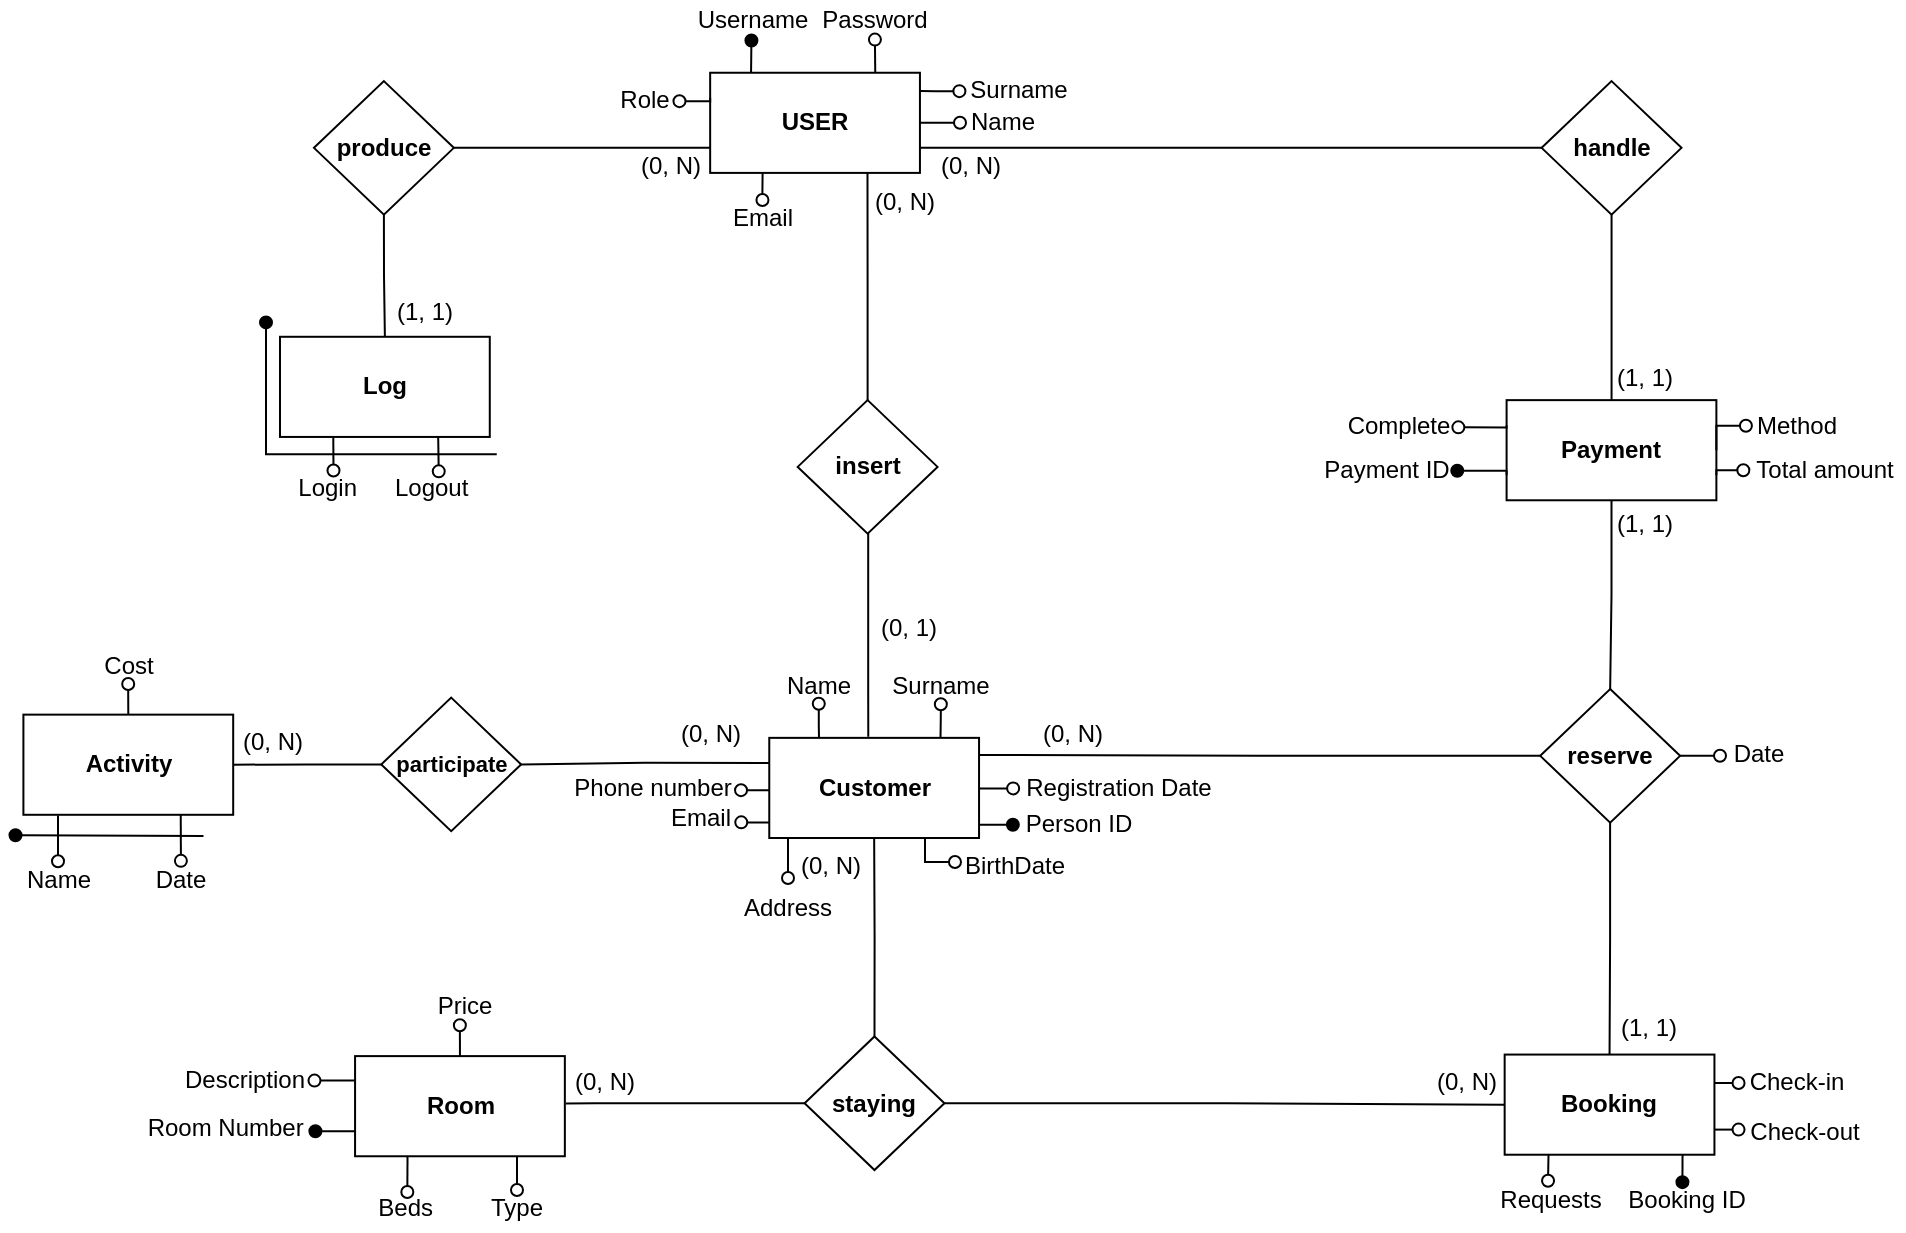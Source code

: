 <mxfile version="17.2.6" type="device"><diagram id="AOQqoO3Pw8Auqd3hyB-Z" name="Page-1"><mxGraphModel dx="782" dy="475" grid="0" gridSize="10" guides="1" tooltips="1" connect="1" arrows="1" fold="1" page="1" pageScale="1" pageWidth="1169" pageHeight="827" background="#ffffff" math="0" shadow="0"><root><mxCell id="0"/><mxCell id="1" parent="0"/><mxCell id="2S_YlYvRhN0u1UWMDVqZ-1" value="&lt;b&gt;USER&lt;/b&gt;" style="rounded=0;whiteSpace=wrap;html=1;" parent="1" vertex="1"><mxGeometry x="521.078" y="54.376" width="104.888" height="50.075" as="geometry"/></mxCell><mxCell id="2S_YlYvRhN0u1UWMDVqZ-11" value="" style="edgeStyle=orthogonalEdgeStyle;rounded=0;orthogonalLoop=1;jettySize=auto;html=1;endArrow=none;endFill=0;exitX=0;exitY=0.5;exitDx=0;exitDy=0;entryX=1.005;entryY=0.474;entryDx=0;entryDy=0;entryPerimeter=0;" parent="1" source="2S_YlYvRhN0u1UWMDVqZ-13" target="2S_YlYvRhN0u1UWMDVqZ-3" edge="1"><mxGeometry x="-169.85" y="21.992" as="geometry"><mxPoint x="240.961" y="516.902" as="targetPoint"/><Array as="points"><mxPoint x="463.66" y="570"/></Array><mxPoint x="104.17" y="461.82" as="sourcePoint"/></mxGeometry></mxCell><mxCell id="2S_YlYvRhN0u1UWMDVqZ-13" value="&lt;b&gt;staying&lt;/b&gt;" style="rhombus;whiteSpace=wrap;html=1;" parent="1" vertex="1"><mxGeometry x="568.288" y="536.25" width="69.925" height="66.767" as="geometry"/></mxCell><mxCell id="2S_YlYvRhN0u1UWMDVqZ-15" value="&lt;font size=&quot;1&quot;&gt;&lt;b style=&quot;font-size: 11px&quot;&gt;participate&lt;/b&gt;&lt;/font&gt;" style="rhombus;whiteSpace=wrap;html=1;" parent="1" vertex="1"><mxGeometry x="356.636" y="366.825" width="69.925" height="66.767" as="geometry"/></mxCell><mxCell id="2S_YlYvRhN0u1UWMDVqZ-16" value="" style="edgeStyle=orthogonalEdgeStyle;rounded=0;orthogonalLoop=1;jettySize=auto;html=1;endArrow=none;endFill=0;exitX=0;exitY=0.25;exitDx=0;exitDy=0;entryX=1;entryY=0.5;entryDx=0;entryDy=0;" parent="1" source="2S_YlYvRhN0u1UWMDVqZ-169" target="2S_YlYvRhN0u1UWMDVqZ-15" edge="1"><mxGeometry x="-152.505" y="-18.008" as="geometry"/></mxCell><mxCell id="2S_YlYvRhN0u1UWMDVqZ-26" value="" style="group" parent="1" vertex="1" connectable="0"><mxGeometry x="524.57" y="26" width="29.43" height="28.38" as="geometry"/></mxCell><mxCell id="2S_YlYvRhN0u1UWMDVqZ-14" value="" style="edgeStyle=orthogonalEdgeStyle;rounded=0;orthogonalLoop=1;jettySize=auto;html=1;endArrow=none;endFill=0;entryX=1;entryY=0.5;entryDx=0;entryDy=0;exitX=0;exitY=0.5;exitDx=0;exitDy=0;" parent="1" source="2S_YlYvRhN0u1UWMDVqZ-15" target="2S_YlYvRhN0u1UWMDVqZ-47" edge="1"><mxGeometry x="34.443" y="-11.668" as="geometry"><mxPoint x="696.112" y="181.122" as="targetPoint"/><mxPoint x="314.65" y="383" as="sourcePoint"/></mxGeometry></mxCell><mxCell id="2S_YlYvRhN0u1UWMDVqZ-56" value="" style="group" parent="1" vertex="1" connectable="0"><mxGeometry x="296.663" y="523.008" width="203.658" height="110.318" as="geometry"/></mxCell><mxCell id="2S_YlYvRhN0u1UWMDVqZ-3" value="&lt;b&gt;Room&lt;/b&gt;" style="rounded=0;whiteSpace=wrap;html=1;" parent="2S_YlYvRhN0u1UWMDVqZ-56" vertex="1"><mxGeometry x="46.874" y="23.048" width="104.888" height="50.075" as="geometry"/></mxCell><mxCell id="2S_YlYvRhN0u1UWMDVqZ-22" value="(0, N)" style="text;html=1;align=center;verticalAlign=middle;resizable=0;points=[];autosize=1;strokeColor=none;fillColor=none;" parent="2S_YlYvRhN0u1UWMDVqZ-56" vertex="1"><mxGeometry x="151.763" y="26.99" width="40" height="18" as="geometry"/></mxCell><mxCell id="2S_YlYvRhN0u1UWMDVqZ-33" value="Beds&amp;nbsp;" style="text;html=1;align=center;verticalAlign=middle;resizable=0;points=[];autosize=1;strokeColor=none;fillColor=none;" parent="2S_YlYvRhN0u1UWMDVqZ-56" vertex="1"><mxGeometry x="53.001" y="89.988" width="41" height="18" as="geometry"/></mxCell><mxCell id="2S_YlYvRhN0u1UWMDVqZ-34" value="" style="edgeStyle=orthogonalEdgeStyle;rounded=0;orthogonalLoop=1;jettySize=auto;html=1;startArrow=oval;startFill=0;endArrow=none;endFill=0;entryX=0.25;entryY=1;entryDx=0;entryDy=0;" parent="2S_YlYvRhN0u1UWMDVqZ-56" target="2S_YlYvRhN0u1UWMDVqZ-3" edge="1"><mxGeometry x="-195.124" y="-400.088" as="geometry"><mxPoint x="67.096" y="73.123" as="targetPoint"/><mxPoint x="72.997" y="90.992" as="sourcePoint"/><Array as="points"/></mxGeometry></mxCell><mxCell id="2S_YlYvRhN0u1UWMDVqZ-45" value="" style="edgeStyle=orthogonalEdgeStyle;rounded=0;orthogonalLoop=1;jettySize=auto;html=1;startArrow=none;startFill=0;endArrow=oval;endFill=1;exitX=0;exitY=0.75;exitDx=0;exitDy=0;" parent="2S_YlYvRhN0u1UWMDVqZ-56" source="2S_YlYvRhN0u1UWMDVqZ-3" edge="1"><mxGeometry x="-189.124" y="-400.088" as="geometry"><mxPoint x="26.997" y="60.992" as="targetPoint"/><mxPoint x="125.997" y="72.992" as="sourcePoint"/></mxGeometry></mxCell><mxCell id="Y0YFaXq4pyqnS4QX3s7m-6" value="Type" style="text;html=1;align=center;verticalAlign=middle;resizable=0;points=[];autosize=1;strokeColor=none;fillColor=none;" parent="2S_YlYvRhN0u1UWMDVqZ-56" vertex="1"><mxGeometry x="109.811" y="89.988" width="36" height="18" as="geometry"/></mxCell><mxCell id="Y0YFaXq4pyqnS4QX3s7m-5" value="" style="edgeStyle=orthogonalEdgeStyle;rounded=0;orthogonalLoop=1;jettySize=auto;html=1;startArrow=oval;startFill=0;endArrow=none;endFill=0;entryX=0.772;entryY=1.003;entryDx=0;entryDy=0;entryPerimeter=0;" parent="2S_YlYvRhN0u1UWMDVqZ-56" source="Y0YFaXq4pyqnS4QX3s7m-6" target="2S_YlYvRhN0u1UWMDVqZ-3" edge="1"><mxGeometry x="-552.127" y="-912.095" as="geometry"><mxPoint x="77.096" y="83.123" as="targetPoint"/><mxPoint x="126.997" y="87.992" as="sourcePoint"/><Array as="points"><mxPoint x="128" y="73"/></Array></mxGeometry></mxCell><mxCell id="2S_YlYvRhN0u1UWMDVqZ-64" value="" style="edgeStyle=orthogonalEdgeStyle;rounded=0;orthogonalLoop=1;jettySize=auto;html=1;endArrow=none;endFill=0;entryX=0.25;entryY=1;entryDx=0;entryDy=0;startArrow=oval;startFill=0;exitX=0.518;exitY=-0.001;exitDx=0;exitDy=0;exitPerimeter=0;" parent="1" source="2S_YlYvRhN0u1UWMDVqZ-65" target="2S_YlYvRhN0u1UWMDVqZ-1" edge="1"><mxGeometry x="8" y="26" as="geometry"><mxPoint x="500.974" y="91.932" as="sourcePoint"/><Array as="points"><mxPoint x="547" y="114"/></Array></mxGeometry></mxCell><mxCell id="2S_YlYvRhN0u1UWMDVqZ-65" value="Email" style="text;html=1;align=center;verticalAlign=middle;resizable=0;points=[];autosize=1;strokeColor=none;fillColor=none;" parent="1" vertex="1"><mxGeometry x="526.503" y="118.001" width="40" height="18" as="geometry"/></mxCell><mxCell id="2S_YlYvRhN0u1UWMDVqZ-68" value="" style="edgeStyle=orthogonalEdgeStyle;rounded=0;orthogonalLoop=1;jettySize=auto;html=1;startArrow=oval;startFill=0;endArrow=none;endFill=0;entryX=0.999;entryY=0.183;entryDx=0;entryDy=0;exitX=-0.005;exitY=0.511;exitDx=0;exitDy=0;exitPerimeter=0;entryPerimeter=0;" parent="1" source="2S_YlYvRhN0u1UWMDVqZ-69" target="2S_YlYvRhN0u1UWMDVqZ-1" edge="1"><mxGeometry x="8" y="26" as="geometry"><Array as="points"><mxPoint x="634" y="64"/></Array></mxGeometry></mxCell><mxCell id="2S_YlYvRhN0u1UWMDVqZ-69" value="Surname" style="text;html=1;align=center;verticalAlign=middle;resizable=0;points=[];autosize=1;strokeColor=none;fillColor=none;" parent="1" vertex="1"><mxGeometry x="645.997" y="54.378" width="59" height="18" as="geometry"/></mxCell><mxCell id="2S_YlYvRhN0u1UWMDVqZ-74" value="" style="edgeStyle=orthogonalEdgeStyle;rounded=0;orthogonalLoop=1;jettySize=auto;html=1;startArrow=oval;startFill=0;endArrow=none;endFill=0;" parent="1" source="2S_YlYvRhN0u1UWMDVqZ-75" target="2S_YlYvRhN0u1UWMDVqZ-1" edge="1"><mxGeometry x="8" y="26" as="geometry"><mxPoint x="643.447" y="59.383" as="sourcePoint"/><mxPoint x="625.966" y="59.383" as="targetPoint"/></mxGeometry></mxCell><mxCell id="2S_YlYvRhN0u1UWMDVqZ-75" value="Name" style="text;html=1;align=center;verticalAlign=middle;resizable=0;points=[];autosize=1;strokeColor=none;fillColor=none;" parent="1" vertex="1"><mxGeometry x="645.997" y="70.417" width="42" height="18" as="geometry"/></mxCell><mxCell id="2S_YlYvRhN0u1UWMDVqZ-76" value="Method" style="text;html=1;align=center;verticalAlign=middle;resizable=0;points=[];autosize=1;strokeColor=none;fillColor=none;" parent="1" vertex="1"><mxGeometry x="1038.61" y="222.218" width="50" height="18" as="geometry"/></mxCell><mxCell id="2S_YlYvRhN0u1UWMDVqZ-78" value="Payment ID" style="text;html=1;align=center;verticalAlign=middle;resizable=0;points=[];autosize=1;strokeColor=none;fillColor=none;" parent="1" vertex="1"><mxGeometry x="822.001" y="244.095" width="73" height="18" as="geometry"/></mxCell><mxCell id="2S_YlYvRhN0u1UWMDVqZ-81" value="(0, N)" style="text;html=1;align=center;verticalAlign=middle;resizable=0;points=[];autosize=1;strokeColor=none;fillColor=none;" parent="1" vertex="1"><mxGeometry x="631.003" y="92.003" width="40" height="18" as="geometry"/></mxCell><mxCell id="2S_YlYvRhN0u1UWMDVqZ-96" value="" style="edgeStyle=orthogonalEdgeStyle;rounded=0;orthogonalLoop=1;jettySize=auto;html=1;startArrow=none;startFill=0;endArrow=none;endFill=0;entryX=0;entryY=0.75;entryDx=0;entryDy=0;exitX=1;exitY=0.5;exitDx=0;exitDy=0;" parent="1" source="2S_YlYvRhN0u1UWMDVqZ-97" target="2S_YlYvRhN0u1UWMDVqZ-1" edge="1"><mxGeometry x="8" y="26" as="geometry"><mxPoint x="683.654" y="176.226" as="sourcePoint"/><mxPoint x="610.233" y="104.451" as="targetPoint"/><Array as="points"><mxPoint x="514" y="92"/><mxPoint x="514" y="92"/></Array></mxGeometry></mxCell><mxCell id="2S_YlYvRhN0u1UWMDVqZ-97" value="&lt;b&gt;produce&lt;/b&gt;" style="rhombus;whiteSpace=wrap;html=1;" parent="1" vertex="1"><mxGeometry x="322.988" y="58.548" width="69.925" height="66.767" as="geometry"/></mxCell><mxCell id="2S_YlYvRhN0u1UWMDVqZ-98" value="(1, 1)" style="text;html=1;align=center;verticalAlign=middle;resizable=0;points=[];autosize=1;strokeColor=none;fillColor=none;" parent="1" vertex="1"><mxGeometry x="359.42" y="165.0" width="38" height="18" as="geometry"/></mxCell><mxCell id="2S_YlYvRhN0u1UWMDVqZ-101" value="&lt;b&gt;Log&lt;/b&gt;" style="whiteSpace=wrap;html=1;rounded=0;" parent="1" vertex="1"><mxGeometry x="306.002" y="186.394" width="104.888" height="50.075" as="geometry"/></mxCell><mxCell id="2S_YlYvRhN0u1UWMDVqZ-102" value="" style="edgeStyle=none;rounded=0;orthogonalLoop=1;jettySize=auto;html=1;fontFamily=Helvetica;fontColor=#000000;startArrow=none;startFill=0;endArrow=oval;endFill=1;" parent="1" edge="1"><mxGeometry x="-584.68" y="53.18" as="geometry"><mxPoint x="414.379" y="245.135" as="sourcePoint"/><mxPoint x="299.002" y="179.203" as="targetPoint"/><Array as="points"><mxPoint x="299.002" y="245.135"/></Array></mxGeometry></mxCell><mxCell id="2S_YlYvRhN0u1UWMDVqZ-103" value="" style="edgeStyle=orthogonalEdgeStyle;rounded=0;orthogonalLoop=1;jettySize=auto;html=1;startArrow=oval;startFill=0;endArrow=none;endFill=0;entryX=0.254;entryY=1.001;entryDx=0;entryDy=0;exitX=0.541;exitY=-0.011;exitDx=0;exitDy=0;exitPerimeter=0;entryPerimeter=0;" parent="1" source="2S_YlYvRhN0u1UWMDVqZ-104" target="2S_YlYvRhN0u1UWMDVqZ-101" edge="1"><mxGeometry x="-584.68" y="53.18" as="geometry"><mxPoint x="332.41" y="253.15" as="sourcePoint"/><Array as="points"><mxPoint x="332.64" y="253.2"/></Array></mxGeometry></mxCell><mxCell id="2S_YlYvRhN0u1UWMDVqZ-104" value="Login&amp;nbsp;" style="text;html=1;align=center;verticalAlign=middle;resizable=0;points=[];autosize=1;strokeColor=none;fillColor=none;" parent="1" vertex="1"><mxGeometry x="309.488" y="253.476" width="43" height="18" as="geometry"/></mxCell><mxCell id="2S_YlYvRhN0u1UWMDVqZ-105" value="" style="edgeStyle=orthogonalEdgeStyle;rounded=0;orthogonalLoop=1;jettySize=auto;html=1;startArrow=oval;startFill=0;endArrow=none;endFill=0;entryX=0.754;entryY=0.998;entryDx=0;entryDy=0;exitX=0.539;exitY=0.011;exitDx=0;exitDy=0;exitPerimeter=0;entryPerimeter=0;" parent="1" source="2S_YlYvRhN0u1UWMDVqZ-106" target="2S_YlYvRhN0u1UWMDVqZ-101" edge="1"><mxGeometry x="-584.68" y="53.18" as="geometry"><mxPoint x="390.487" y="253.481" as="sourcePoint"/></mxGeometry></mxCell><mxCell id="2S_YlYvRhN0u1UWMDVqZ-106" value="Logout&amp;nbsp;" style="text;html=1;align=center;verticalAlign=middle;resizable=0;points=[];autosize=1;strokeColor=none;fillColor=none;" parent="1" vertex="1"><mxGeometry x="358.421" y="253.481" width="50" height="18" as="geometry"/></mxCell><mxCell id="2S_YlYvRhN0u1UWMDVqZ-109" value="&lt;b&gt;Payment&lt;/b&gt;" style="rounded=0;whiteSpace=wrap;html=1;" parent="1" vertex="1"><mxGeometry x="919.299" y="218.065" width="104.888" height="50.075" as="geometry"/></mxCell><mxCell id="2S_YlYvRhN0u1UWMDVqZ-112" value="Total amount" style="text;html=1;align=center;verticalAlign=middle;resizable=0;points=[];autosize=1;strokeColor=none;fillColor=none;" parent="1" vertex="1"><mxGeometry x="1038.614" y="244.096" width="79" height="18" as="geometry"/></mxCell><mxCell id="2S_YlYvRhN0u1UWMDVqZ-113" value="" style="edgeStyle=orthogonalEdgeStyle;rounded=0;orthogonalLoop=1;jettySize=auto;html=1;startArrow=oval;startFill=0;endArrow=none;endFill=0;entryX=1;entryY=0.5;entryDx=0;entryDy=0;exitX=0.007;exitY=0.481;exitDx=0;exitDy=0;exitPerimeter=0;" parent="1" source="2S_YlYvRhN0u1UWMDVqZ-76" target="2S_YlYvRhN0u1UWMDVqZ-109" edge="1"><mxGeometry x="-286.914" y="-288.529" as="geometry"><mxPoint x="1047.787" y="244.772" as="sourcePoint"/></mxGeometry></mxCell><mxCell id="2S_YlYvRhN0u1UWMDVqZ-114" value="(1, 1)" style="text;html=1;align=center;verticalAlign=middle;resizable=0;points=[];autosize=1;strokeColor=none;fillColor=none;" parent="1" vertex="1"><mxGeometry x="968.748" y="271.478" width="38" height="18" as="geometry"/></mxCell><mxCell id="2S_YlYvRhN0u1UWMDVqZ-77" value="" style="edgeStyle=orthogonalEdgeStyle;rounded=0;orthogonalLoop=1;jettySize=auto;html=1;startArrow=oval;startFill=1;endArrow=none;endFill=0;entryX=0;entryY=0.75;entryDx=0;entryDy=0;exitX=0.995;exitY=0.516;exitDx=0;exitDy=0;exitPerimeter=0;" parent="1" source="2S_YlYvRhN0u1UWMDVqZ-78" target="2S_YlYvRhN0u1UWMDVqZ-109" edge="1"><mxGeometry x="98.55" y="-44.83" as="geometry"/></mxCell><mxCell id="2S_YlYvRhN0u1UWMDVqZ-133" value="&lt;b&gt;reserve&lt;/b&gt;" style="rhombus;whiteSpace=wrap;html=1;" parent="1" vertex="1"><mxGeometry x="936.121" y="362.545" width="69.925" height="66.767" as="geometry"/></mxCell><mxCell id="2S_YlYvRhN0u1UWMDVqZ-108" value="" style="edgeStyle=orthogonalEdgeStyle;rounded=0;orthogonalLoop=1;jettySize=auto;html=1;entryX=0.5;entryY=0;entryDx=0;entryDy=0;endArrow=none;endFill=0;" parent="1" source="2S_YlYvRhN0u1UWMDVqZ-109" target="2S_YlYvRhN0u1UWMDVqZ-133" edge="1"><mxGeometry x="98.32" y="40.72" as="geometry"><mxPoint x="972.824" y="381.825" as="targetPoint"/></mxGeometry></mxCell><mxCell id="2S_YlYvRhN0u1UWMDVqZ-134" value="" style="group" parent="1" vertex="1" connectable="0"><mxGeometry x="1026.682" y="386.383" width="31.466" height="19.095" as="geometry"/></mxCell><mxCell id="2S_YlYvRhN0u1UWMDVqZ-136" value="Date" style="text;html=1;align=center;verticalAlign=middle;resizable=0;points=[];autosize=1;strokeColor=none;fillColor=none;" parent="2S_YlYvRhN0u1UWMDVqZ-134" vertex="1"><mxGeometry width="36" height="18" as="geometry"/></mxCell><mxCell id="2S_YlYvRhN0u1UWMDVqZ-137" style="edgeStyle=orthogonalEdgeStyle;rounded=0;orthogonalLoop=1;jettySize=auto;html=1;endArrow=none;endFill=0;exitX=1;exitY=0.5;exitDx=0;exitDy=0;entryX=0;entryY=0.5;entryDx=0;entryDy=0;" parent="1" source="2S_YlYvRhN0u1UWMDVqZ-13" target="2S_YlYvRhN0u1UWMDVqZ-138" edge="1"><mxGeometry x="-28.7" y="83.07" as="geometry"><mxPoint x="596.258" y="569.634" as="targetPoint"/></mxGeometry></mxCell><mxCell id="2S_YlYvRhN0u1UWMDVqZ-138" value="&lt;b&gt;Booking&lt;/b&gt;" style="rounded=0;whiteSpace=wrap;html=1;" parent="1" vertex="1"><mxGeometry x="918.329" y="545.286" width="104.888" height="50.075" as="geometry"/></mxCell><mxCell id="2S_YlYvRhN0u1UWMDVqZ-139" value="(0, N)" style="text;html=1;align=center;verticalAlign=middle;resizable=0;points=[];autosize=1;strokeColor=none;fillColor=none;" parent="1" vertex="1"><mxGeometry x="878.996" y="550.294" width="40" height="18" as="geometry"/></mxCell><mxCell id="2S_YlYvRhN0u1UWMDVqZ-140" value="Booking ID" style="text;html=1;align=center;verticalAlign=middle;resizable=0;points=[];autosize=1;strokeColor=none;fillColor=none;" parent="1" vertex="1"><mxGeometry x="974.37" y="608.744" width="69" height="18" as="geometry"/></mxCell><mxCell id="2S_YlYvRhN0u1UWMDVqZ-141" value="" style="edgeStyle=orthogonalEdgeStyle;rounded=0;orthogonalLoop=1;jettySize=auto;html=1;endArrow=oval;endFill=1;entryX=0.476;entryY=0.019;entryDx=0;entryDy=0;entryPerimeter=0;exitX=0.848;exitY=1;exitDx=0;exitDy=0;exitPerimeter=0;" parent="1" source="2S_YlYvRhN0u1UWMDVqZ-138" target="2S_YlYvRhN0u1UWMDVqZ-140" edge="1"><mxGeometry x="5.803" y="37.023" as="geometry"><mxPoint x="1009.598" y="611.266" as="targetPoint"/></mxGeometry></mxCell><mxCell id="2S_YlYvRhN0u1UWMDVqZ-142" value="Check-in" style="text;html=1;align=center;verticalAlign=middle;resizable=0;points=[];autosize=1;strokeColor=none;fillColor=none;" parent="1" vertex="1"><mxGeometry x="1035.273" y="550.293" width="57" height="18" as="geometry"/></mxCell><mxCell id="2S_YlYvRhN0u1UWMDVqZ-143" value="" style="edgeStyle=orthogonalEdgeStyle;rounded=0;orthogonalLoop=1;jettySize=auto;html=1;strokeColor=default;endArrow=none;endFill=0;startArrow=oval;startFill=0;" parent="1" source="2S_YlYvRhN0u1UWMDVqZ-142" edge="1"><mxGeometry x="5.803" y="37.023" as="geometry"><mxPoint x="1031.084" y="559.474" as="sourcePoint"/><mxPoint x="1023.218" y="559.474" as="targetPoint"/><Array as="points"><mxPoint x="1023.03" y="559.69"/></Array></mxGeometry></mxCell><mxCell id="2S_YlYvRhN0u1UWMDVqZ-146" value="Requests" style="text;html=1;align=center;verticalAlign=middle;resizable=0;points=[];autosize=1;strokeColor=none;fillColor=none;" parent="1" vertex="1"><mxGeometry x="910.437" y="608.741" width="61" height="18" as="geometry"/></mxCell><mxCell id="2S_YlYvRhN0u1UWMDVqZ-147" value="" style="edgeStyle=orthogonalEdgeStyle;rounded=0;orthogonalLoop=1;jettySize=auto;html=1;startArrow=oval;startFill=0;endArrow=none;endFill=0;entryX=0.209;entryY=1.001;entryDx=0;entryDy=0;exitX=0.485;exitY=-0.021;exitDx=0;exitDy=0;exitPerimeter=0;entryPerimeter=0;" parent="1" source="2S_YlYvRhN0u1UWMDVqZ-146" target="2S_YlYvRhN0u1UWMDVqZ-138" edge="1"><mxGeometry x="5.803" y="37.023" as="geometry"><mxPoint x="896.478" y="586.181" as="sourcePoint"/><mxPoint x="918.329" y="586.181" as="targetPoint"/></mxGeometry></mxCell><mxCell id="2S_YlYvRhN0u1UWMDVqZ-148" value="(1, 1)" style="text;html=1;align=center;verticalAlign=middle;resizable=0;points=[];autosize=1;strokeColor=none;fillColor=none;" parent="1" vertex="1"><mxGeometry x="971.436" y="523.012" width="38" height="18" as="geometry"/></mxCell><mxCell id="2S_YlYvRhN0u1UWMDVqZ-149" value="Check-out" style="text;html=1;align=center;verticalAlign=middle;resizable=0;points=[];autosize=1;strokeColor=none;fillColor=none;" parent="1" vertex="1"><mxGeometry x="1035.267" y="574.693" width="65" height="18" as="geometry"/></mxCell><mxCell id="2S_YlYvRhN0u1UWMDVqZ-150" value="" style="edgeStyle=orthogonalEdgeStyle;rounded=0;orthogonalLoop=1;jettySize=auto;html=1;strokeColor=default;endArrow=none;endFill=0;startArrow=oval;startFill=0;entryX=1;entryY=0.75;entryDx=0;entryDy=0;" parent="1" source="2S_YlYvRhN0u1UWMDVqZ-149" target="2S_YlYvRhN0u1UWMDVqZ-138" edge="1"><mxGeometry x="5.803" y="57.053" as="geometry"><mxPoint x="1031.084" y="579.504" as="sourcePoint"/><mxPoint x="1023.218" y="579.504" as="targetPoint"/><Array as="points"><mxPoint x="1023.03" y="582.69"/></Array></mxGeometry></mxCell><mxCell id="2S_YlYvRhN0u1UWMDVqZ-131" value="" style="edgeStyle=orthogonalEdgeStyle;rounded=0;orthogonalLoop=1;jettySize=auto;html=1;startArrow=none;startFill=0;endArrow=none;endFill=0;entryX=0.5;entryY=0;entryDx=0;entryDy=0;" parent="1" source="2S_YlYvRhN0u1UWMDVqZ-133" target="2S_YlYvRhN0u1UWMDVqZ-138" edge="1"><mxGeometry x="14.03" y="28.53" as="geometry"/></mxCell><mxCell id="2S_YlYvRhN0u1UWMDVqZ-151" value="" style="edgeStyle=orthogonalEdgeStyle;rounded=0;orthogonalLoop=1;jettySize=auto;html=1;endArrow=none;endFill=0;entryX=0.5;entryY=0;entryDx=0;entryDy=0;exitX=0.5;exitY=1;exitDx=0;exitDy=0;" parent="1" source="2S_YlYvRhN0u1UWMDVqZ-97" target="2S_YlYvRhN0u1UWMDVqZ-101" edge="1"><mxGeometry x="-210.27" y="32.81" as="geometry"><mxPoint x="634.953" y="191.381" as="sourcePoint"/><mxPoint x="595.62" y="258.148" as="targetPoint"/></mxGeometry></mxCell><mxCell id="g1odgDwBNnmsKf07Lmi2-1" style="edgeStyle=orthogonalEdgeStyle;rounded=0;orthogonalLoop=1;jettySize=auto;html=1;exitX=0.472;exitY=-0.012;exitDx=0;exitDy=0;endArrow=none;endFill=0;exitPerimeter=0;" parent="1" source="2S_YlYvRhN0u1UWMDVqZ-169" target="g1odgDwBNnmsKf07Lmi2-2" edge="1"><mxGeometry relative="1" as="geometry"><mxPoint x="674" y="303" as="targetPoint"/><Array as="points"><mxPoint x="601" y="365"/><mxPoint x="600" y="365"/></Array></mxGeometry></mxCell><mxCell id="2S_YlYvRhN0u1UWMDVqZ-169" value="&lt;b&gt;Customer&lt;/b&gt;" style="whiteSpace=wrap;html=1;" parent="1" vertex="1"><mxGeometry x="550.635" y="386.93" width="104.888" height="50.075" as="geometry"/></mxCell><mxCell id="2S_YlYvRhN0u1UWMDVqZ-12" value="" style="edgeStyle=orthogonalEdgeStyle;rounded=0;orthogonalLoop=1;jettySize=auto;html=1;startArrow=none;startFill=0;endArrow=none;endFill=0;exitX=0.5;exitY=0;exitDx=0;exitDy=0;entryX=0.5;entryY=1;entryDx=0;entryDy=0;" parent="1" source="2S_YlYvRhN0u1UWMDVqZ-13" target="2S_YlYvRhN0u1UWMDVqZ-169" edge="1"><mxGeometry x="-112.57" y="30.65" as="geometry"><mxPoint x="602.43" y="479.65" as="targetPoint"/></mxGeometry></mxCell><mxCell id="2S_YlYvRhN0u1UWMDVqZ-170" value="(0, N)" style="text;html=1;align=center;verticalAlign=middle;resizable=0;points=[];autosize=1;strokeColor=none;fillColor=none;" parent="1" vertex="1"><mxGeometry x="561.009" y="441.554" width="40" height="18" as="geometry"/></mxCell><mxCell id="2S_YlYvRhN0u1UWMDVqZ-171" value="" style="edgeStyle=orthogonalEdgeStyle;rounded=0;orthogonalLoop=1;jettySize=auto;html=1;startArrow=oval;startFill=1;endArrow=none;endFill=0;exitX=-0.009;exitY=0.537;exitDx=0;exitDy=0;exitPerimeter=0;" parent="1" source="2S_YlYvRhN0u1UWMDVqZ-172" edge="1"><mxGeometry x="281.422" y="355.215" as="geometry"><mxPoint x="673.004" y="430.328" as="sourcePoint"/><mxPoint x="655.523" y="430.328" as="targetPoint"/><Array as="points"/></mxGeometry></mxCell><mxCell id="2S_YlYvRhN0u1UWMDVqZ-172" value="Person ID" style="text;html=1;align=center;verticalAlign=middle;resizable=0;points=[];autosize=1;strokeColor=none;fillColor=none;" parent="1" vertex="1"><mxGeometry x="673.008" y="420.672" width="64" height="18" as="geometry"/></mxCell><mxCell id="2S_YlYvRhN0u1UWMDVqZ-173" value="" style="edgeStyle=orthogonalEdgeStyle;rounded=0;orthogonalLoop=1;jettySize=auto;html=1;startArrow=oval;startFill=0;endArrow=none;endFill=0;entryX=1;entryY=0.5;entryDx=0;entryDy=0;exitX=-0.008;exitY=0.529;exitDx=0;exitDy=0;exitPerimeter=0;" parent="1" target="2S_YlYvRhN0u1UWMDVqZ-169" edge="1"><mxGeometry x="281.422" y="355.215" as="geometry"><mxPoint x="672.572" y="412.192" as="sourcePoint"/><Array as="points"><mxPoint x="672.26" y="412.65"/><mxPoint x="655.26" y="411.65"/></Array></mxGeometry></mxCell><mxCell id="2S_YlYvRhN0u1UWMDVqZ-176" value="Registration Date" style="text;html=1;align=center;verticalAlign=middle;resizable=0;points=[];autosize=1;strokeColor=none;fillColor=none;" parent="1" vertex="1"><mxGeometry x="673.008" y="402.675" width="103" height="18" as="geometry"/></mxCell><mxCell id="2S_YlYvRhN0u1UWMDVqZ-177" value="" style="edgeStyle=orthogonalEdgeStyle;rounded=0;orthogonalLoop=1;jettySize=auto;html=1;startArrow=oval;startFill=0;endArrow=none;endFill=0;exitX=0.512;exitY=1.028;exitDx=0;exitDy=0;exitPerimeter=0;" parent="1" source="2S_YlYvRhN0u1UWMDVqZ-182" edge="1"><mxGeometry x="281.422" y="355.215" as="geometry"><mxPoint x="617.26" y="373.65" as="sourcePoint"/><mxPoint x="636.26" y="386.65" as="targetPoint"/><Array as="points"><mxPoint x="636.49" y="376"/></Array></mxGeometry></mxCell><mxCell id="2S_YlYvRhN0u1UWMDVqZ-178" value="Name" style="text;html=1;align=center;verticalAlign=middle;resizable=0;points=[];autosize=1;strokeColor=none;fillColor=none;" parent="1" vertex="1"><mxGeometry x="553.72" y="351.645" width="42" height="18" as="geometry"/></mxCell><mxCell id="2S_YlYvRhN0u1UWMDVqZ-181" value="" style="edgeStyle=orthogonalEdgeStyle;rounded=0;orthogonalLoop=1;jettySize=auto;html=1;startArrow=oval;startFill=0;endArrow=none;endFill=0;exitX=0.516;exitY=1.012;exitDx=0;exitDy=0;exitPerimeter=0;entryX=0.236;entryY=-0.004;entryDx=0;entryDy=0;entryPerimeter=0;" parent="1" source="2S_YlYvRhN0u1UWMDVqZ-178" target="2S_YlYvRhN0u1UWMDVqZ-169" edge="1"><mxGeometry x="281.422" y="355.215" as="geometry"><mxPoint x="568.26" y="386.65" as="targetPoint"/><mxPoint x="567.05" y="373.215" as="sourcePoint"/><Array as="points"><mxPoint x="575.49" y="381"/><mxPoint x="575.49" y="381"/><mxPoint x="575.49" y="387"/></Array></mxGeometry></mxCell><mxCell id="2S_YlYvRhN0u1UWMDVqZ-182" value="Surname" style="text;html=1;align=center;verticalAlign=middle;resizable=0;points=[];autosize=1;strokeColor=none;fillColor=none;" parent="1" vertex="1"><mxGeometry x="606.214" y="351.645" width="59" height="18" as="geometry"/></mxCell><mxCell id="2S_YlYvRhN0u1UWMDVqZ-132" value="" style="edgeStyle=orthogonalEdgeStyle;rounded=0;orthogonalLoop=1;jettySize=auto;html=1;startArrow=none;startFill=0;endArrow=none;endFill=0;entryX=1.002;entryY=0.171;entryDx=0;entryDy=0;entryPerimeter=0;" parent="1" source="2S_YlYvRhN0u1UWMDVqZ-133" target="2S_YlYvRhN0u1UWMDVqZ-169" edge="1"><mxGeometry x="-113.58" y="-9.35" as="geometry"><mxPoint x="652.103" y="377.898" as="targetPoint"/></mxGeometry></mxCell><mxCell id="SFN_lmrUJs4JW3V2W1Ae-3" value="" style="edgeStyle=orthogonalEdgeStyle;rounded=0;orthogonalLoop=1;jettySize=auto;html=1;startArrow=oval;startFill=0;endArrow=none;endFill=0;entryX=1;entryY=0.75;entryDx=0;entryDy=0;exitX=-0.012;exitY=0.5;exitDx=0;exitDy=0;exitPerimeter=0;" parent="1" source="2S_YlYvRhN0u1UWMDVqZ-112" target="2S_YlYvRhN0u1UWMDVqZ-109" edge="1"><mxGeometry x="-276.914" y="-278.529" as="geometry"><mxPoint x="1060.76" y="240.896" as="sourcePoint"/><mxPoint x="1034.188" y="253.102" as="targetPoint"/></mxGeometry></mxCell><mxCell id="2S_YlYvRhN0u1UWMDVqZ-31" value="Password" style="text;html=1;align=center;verticalAlign=middle;resizable=0;points=[];autosize=1;strokeColor=none;fillColor=none;" parent="1" vertex="1"><mxGeometry x="571.77" y="18.998" width="63" height="18" as="geometry"/></mxCell><mxCell id="SFN_lmrUJs4JW3V2W1Ae-18" value="" style="edgeStyle=orthogonalEdgeStyle;rounded=0;orthogonalLoop=1;jettySize=auto;html=1;startArrow=oval;startFill=0;endArrow=none;endFill=0;entryX=0.787;entryY=0.001;entryDx=0;entryDy=0;entryPerimeter=0;exitX=0.503;exitY=1.045;exitDx=0;exitDy=0;exitPerimeter=0;" parent="1" source="2S_YlYvRhN0u1UWMDVqZ-31" target="2S_YlYvRhN0u1UWMDVqZ-1" edge="1"><mxGeometry x="18" y="36" as="geometry"><mxPoint x="653.447" y="69.383" as="sourcePoint"/><mxPoint x="600" y="55" as="targetPoint"/><Array as="points"/></mxGeometry></mxCell><mxCell id="2S_YlYvRhN0u1UWMDVqZ-28" value="Username" style="text;html=1;align=center;verticalAlign=middle;resizable=0;points=[];autosize=1;strokeColor=none;fillColor=none;" parent="1" vertex="1"><mxGeometry x="509.996" y="18.997" width="65" height="18" as="geometry"/></mxCell><mxCell id="2S_YlYvRhN0u1UWMDVqZ-27" value="" style="edgeStyle=orthogonalEdgeStyle;rounded=0;orthogonalLoop=1;jettySize=auto;html=1;endArrow=oval;endFill=1;exitX=0.195;exitY=-0.006;exitDx=0;exitDy=0;entryX=0.488;entryY=1.07;entryDx=0;entryDy=0;entryPerimeter=0;exitPerimeter=0;" parent="1" source="2S_YlYvRhN0u1UWMDVqZ-1" target="2S_YlYvRhN0u1UWMDVqZ-28" edge="1"><mxGeometry relative="1" as="geometry"><mxPoint x="536.015" y="54.38" as="sourcePoint"/><mxPoint x="536.015" y="47.702" as="targetPoint"/></mxGeometry></mxCell><mxCell id="SFN_lmrUJs4JW3V2W1Ae-27" value="Email" style="text;html=1;align=center;verticalAlign=middle;resizable=0;points=[];autosize=1;strokeColor=none;fillColor=none;" parent="1" vertex="1"><mxGeometry x="495.996" y="418.327" width="40" height="18" as="geometry"/></mxCell><mxCell id="SFN_lmrUJs4JW3V2W1Ae-29" value="Phone number" style="text;html=1;align=center;verticalAlign=middle;resizable=0;points=[];autosize=1;strokeColor=none;fillColor=none;" parent="1" vertex="1"><mxGeometry x="447.996" y="402.967" width="88" height="18" as="geometry"/></mxCell><mxCell id="SFN_lmrUJs4JW3V2W1Ae-35" value="(0, N)" style="text;html=1;align=center;verticalAlign=middle;resizable=0;points=[];autosize=1;strokeColor=none;fillColor=none;" parent="1" vertex="1"><mxGeometry x="682.488" y="376.003" width="40" height="18" as="geometry"/></mxCell><mxCell id="qyd3mWMG_9O_5R_p17bz-2" value="" style="edgeStyle=orthogonalEdgeStyle;rounded=0;orthogonalLoop=1;jettySize=auto;html=1;endArrow=none;endFill=0;startArrow=oval;startFill=0;entryX=0;entryY=0.25;entryDx=0;entryDy=0;exitX=1.003;exitY=0.525;exitDx=0;exitDy=0;exitPerimeter=0;" parent="1" source="qyd3mWMG_9O_5R_p17bz-1" target="2S_YlYvRhN0u1UWMDVqZ-109" edge="1"><mxGeometry relative="1" as="geometry"><mxPoint x="1009.99" y="217.95" as="targetPoint"/></mxGeometry></mxCell><mxCell id="qyd3mWMG_9O_5R_p17bz-1" value="Complete" style="text;html=1;align=center;verticalAlign=middle;resizable=0;points=[];autosize=1;strokeColor=none;fillColor=none;" parent="1" vertex="1"><mxGeometry x="834.0" y="222.22" width="61" height="18" as="geometry"/></mxCell><mxCell id="2S_YlYvRhN0u1UWMDVqZ-168" value="BirthDate" style="text;html=1;align=center;verticalAlign=middle;resizable=0;points=[];autosize=1;strokeColor=none;fillColor=none;" parent="1" vertex="1"><mxGeometry x="643.486" y="441.557" width="60" height="18" as="geometry"/></mxCell><mxCell id="QdT6LJVk3b30REqvp8K8-4" value="" style="edgeStyle=orthogonalEdgeStyle;rounded=0;orthogonalLoop=1;jettySize=auto;html=1;startArrow=oval;startFill=0;endArrow=none;endFill=0;entryX=0.001;entryY=0.846;entryDx=0;entryDy=0;entryPerimeter=0;exitX=1.016;exitY=0.603;exitDx=0;exitDy=0;exitPerimeter=0;" parent="1" source="SFN_lmrUJs4JW3V2W1Ae-27" target="2S_YlYvRhN0u1UWMDVqZ-169" edge="1"><mxGeometry x="291.422" y="365.215" as="geometry"><mxPoint x="563.26" y="451.65" as="sourcePoint"/><Array as="points"><mxPoint x="550.49" y="429"/></Array><mxPoint x="665.523" y="421.967" as="targetPoint"/></mxGeometry></mxCell><mxCell id="QdT6LJVk3b30REqvp8K8-5" value="" style="edgeStyle=orthogonalEdgeStyle;rounded=0;orthogonalLoop=1;jettySize=auto;html=1;startArrow=oval;startFill=0;endArrow=none;endFill=0;entryX=0.001;entryY=0.524;entryDx=0;entryDy=0;entryPerimeter=0;exitX=1.006;exitY=0.562;exitDx=0;exitDy=0;exitPerimeter=0;" parent="1" source="SFN_lmrUJs4JW3V2W1Ae-29" target="2S_YlYvRhN0u1UWMDVqZ-169" edge="1"><mxGeometry x="301.422" y="375.215" as="geometry"><mxPoint x="535.26" y="424.65" as="sourcePoint"/><Array as="points"><mxPoint x="547.49" y="413"/></Array><mxPoint x="573.431" y="447.005" as="targetPoint"/></mxGeometry></mxCell><mxCell id="QdT6LJVk3b30REqvp8K8-7" value="" style="edgeStyle=orthogonalEdgeStyle;rounded=0;orthogonalLoop=1;jettySize=auto;html=1;startArrow=oval;startFill=0;endArrow=none;endFill=0;entryX=0.75;entryY=1;entryDx=0;entryDy=0;" parent="1" source="2S_YlYvRhN0u1UWMDVqZ-168" target="2S_YlYvRhN0u1UWMDVqZ-169" edge="1"><mxGeometry x="311.422" y="385.215" as="geometry"><mxPoint x="545.26" y="434.65" as="sourcePoint"/><Array as="points"><mxPoint x="628.49" y="449"/><mxPoint x="628.49" y="437"/></Array><mxPoint x="560.635" y="434.486" as="targetPoint"/></mxGeometry></mxCell><mxCell id="QdT6LJVk3b30REqvp8K8-9" style="edgeStyle=orthogonalEdgeStyle;rounded=0;orthogonalLoop=1;jettySize=auto;html=1;endArrow=none;endFill=0;" parent="1" source="QdT6LJVk3b30REqvp8K8-8" target="2S_YlYvRhN0u1UWMDVqZ-109" edge="1"><mxGeometry relative="1" as="geometry"/></mxCell><mxCell id="QdT6LJVk3b30REqvp8K8-24" style="edgeStyle=orthogonalEdgeStyle;rounded=0;orthogonalLoop=1;jettySize=auto;html=1;endArrow=none;endFill=0;exitX=0;exitY=0.5;exitDx=0;exitDy=0;entryX=1;entryY=0.75;entryDx=0;entryDy=0;" parent="1" source="QdT6LJVk3b30REqvp8K8-8" target="2S_YlYvRhN0u1UWMDVqZ-1" edge="1"><mxGeometry relative="1" as="geometry"><Array as="points"><mxPoint x="909" y="92"/><mxPoint x="909" y="92"/></Array></mxGeometry></mxCell><mxCell id="QdT6LJVk3b30REqvp8K8-8" value="&lt;b&gt;handle&lt;/b&gt;" style="rhombus;whiteSpace=wrap;html=1;" parent="1" vertex="1"><mxGeometry x="936.818" y="58.548" width="69.925" height="66.767" as="geometry"/></mxCell><mxCell id="QdT6LJVk3b30REqvp8K8-20" value="(1, 1)" style="text;html=1;align=center;verticalAlign=middle;resizable=0;points=[];autosize=1;strokeColor=none;fillColor=none;" parent="1" vertex="1"><mxGeometry x="968.746" y="197.995" width="38" height="18" as="geometry"/></mxCell><mxCell id="QdT6LJVk3b30REqvp8K8-21" value="(0, N)" style="text;html=1;align=center;verticalAlign=middle;resizable=0;points=[];autosize=1;strokeColor=none;fillColor=none;" parent="1" vertex="1"><mxGeometry x="481.082" y="91.998" width="40" height="18" as="geometry"/></mxCell><mxCell id="2S_YlYvRhN0u1UWMDVqZ-47" value="&lt;b&gt;Activity&lt;/b&gt;" style="rounded=0;whiteSpace=wrap;html=1;" parent="1" vertex="1"><mxGeometry x="177.704" y="375.322" width="104.888" height="50.075" as="geometry"/></mxCell><mxCell id="2S_YlYvRhN0u1UWMDVqZ-48" value="(0, N)" style="text;html=1;align=center;verticalAlign=middle;resizable=0;points=[];autosize=1;strokeColor=none;fillColor=none;" parent="1" vertex="1"><mxGeometry x="282.242" y="379.998" width="40" height="18" as="geometry"/></mxCell><mxCell id="2S_YlYvRhN0u1UWMDVqZ-52" value="" style="edgeStyle=orthogonalEdgeStyle;rounded=0;orthogonalLoop=1;jettySize=auto;html=1;startArrow=oval;startFill=0;endArrow=none;endFill=0;entryX=0.165;entryY=1.009;entryDx=0;entryDy=0;entryPerimeter=0;" parent="1" source="2S_YlYvRhN0u1UWMDVqZ-53" target="2S_YlYvRhN0u1UWMDVqZ-47" edge="1"><mxGeometry x="-334.5" y="223.427" as="geometry"><Array as="points"><mxPoint x="194.741" y="425.983"/></Array></mxGeometry></mxCell><mxCell id="2S_YlYvRhN0u1UWMDVqZ-53" value="Name" style="text;html=1;align=center;verticalAlign=middle;resizable=0;points=[];autosize=1;strokeColor=none;fillColor=none;" parent="1" vertex="1"><mxGeometry x="173.75" y="448.622" width="42" height="18" as="geometry"/></mxCell><mxCell id="2S_YlYvRhN0u1UWMDVqZ-54" value="Date" style="text;html=1;align=center;verticalAlign=middle;resizable=0;points=[];autosize=1;strokeColor=none;fillColor=none;" parent="1" vertex="1"><mxGeometry x="238.745" y="448.627" width="35" height="18" as="geometry"/></mxCell><mxCell id="2S_YlYvRhN0u1UWMDVqZ-55" value="" style="edgeStyle=orthogonalEdgeStyle;rounded=0;orthogonalLoop=1;jettySize=auto;html=1;startArrow=oval;startFill=0;endArrow=none;endFill=0;entryX=0.75;entryY=1;entryDx=0;entryDy=0;exitX=0.506;exitY=-0.011;exitDx=0;exitDy=0;exitPerimeter=0;" parent="1" source="2S_YlYvRhN0u1UWMDVqZ-54" target="2S_YlYvRhN0u1UWMDVqZ-47" edge="1"><mxGeometry relative="1" as="geometry"/></mxCell><mxCell id="SFN_lmrUJs4JW3V2W1Ae-15" value="" style="endArrow=none;html=1;rounded=0;startArrow=oval;startFill=1;" parent="1" edge="1"><mxGeometry width="50" height="50" relative="1" as="geometry"><mxPoint x="173.75" y="435.63" as="sourcePoint"/><mxPoint x="267.75" y="436" as="targetPoint"/></mxGeometry></mxCell><mxCell id="2S_YlYvRhN0u1UWMDVqZ-51" value="Cost" style="text;html=1;align=center;verticalAlign=middle;resizable=0;points=[];autosize=1;strokeColor=none;fillColor=none;" parent="1" vertex="1"><mxGeometry x="212.645" y="341.999" width="35" height="18" as="geometry"/></mxCell><mxCell id="2S_YlYvRhN0u1UWMDVqZ-50" value="" style="edgeStyle=orthogonalEdgeStyle;rounded=0;orthogonalLoop=1;jettySize=auto;html=1;startArrow=oval;startFill=0;endArrow=none;endFill=0;entryX=0.5;entryY=0;entryDx=0;entryDy=0;" parent="1" source="2S_YlYvRhN0u1UWMDVqZ-51" target="2S_YlYvRhN0u1UWMDVqZ-47" edge="1"><mxGeometry x="-334.5" y="223.427" as="geometry"><Array as="points"><mxPoint x="229.75" y="365.32"/><mxPoint x="229.75" y="375.32"/></Array></mxGeometry></mxCell><mxCell id="2S_YlYvRhN0u1UWMDVqZ-135" value="" style="edgeStyle=orthogonalEdgeStyle;rounded=0;orthogonalLoop=1;jettySize=auto;html=1;endArrow=oval;endFill=0;exitX=1;exitY=0.5;exitDx=0;exitDy=0;" parent="1" source="2S_YlYvRhN0u1UWMDVqZ-133" target="2S_YlYvRhN0u1UWMDVqZ-136" edge="1"><mxGeometry x="-854.059" y="-797.53" as="geometry"><mxPoint x="1030.43" y="395.928" as="sourcePoint"/><mxPoint x="1050.534" y="395.928" as="targetPoint"/></mxGeometry></mxCell><mxCell id="g1odgDwBNnmsKf07Lmi2-3" style="edgeStyle=orthogonalEdgeStyle;rounded=0;orthogonalLoop=1;jettySize=auto;html=1;entryX=0.75;entryY=1;entryDx=0;entryDy=0;endArrow=none;endFill=0;exitX=0.5;exitY=0;exitDx=0;exitDy=0;" parent="1" source="g1odgDwBNnmsKf07Lmi2-2" target="2S_YlYvRhN0u1UWMDVqZ-1" edge="1"><mxGeometry relative="1" as="geometry"><Array as="points"><mxPoint x="600" y="161"/></Array></mxGeometry></mxCell><mxCell id="g1odgDwBNnmsKf07Lmi2-2" value="&lt;b&gt;insert&lt;/b&gt;" style="rhombus;whiteSpace=wrap;html=1;" parent="1" vertex="1"><mxGeometry x="564.848" y="218.068" width="69.925" height="66.767" as="geometry"/></mxCell><mxCell id="2S_YlYvRhN0u1UWMDVqZ-32" value="Room Number&amp;nbsp;" style="text;html=1;align=center;verticalAlign=middle;resizable=0;points=[];autosize=1;strokeColor=none;fillColor=none;" parent="1" vertex="1"><mxGeometry x="234.664" y="572.996" width="91" height="18" as="geometry"/></mxCell><mxCell id="Y0YFaXq4pyqnS4QX3s7m-1" value="(0, N)" style="text;html=1;align=center;verticalAlign=middle;resizable=0;points=[];autosize=1;strokeColor=none;fillColor=none;" parent="1" vertex="1"><mxGeometry x="598.212" y="109.998" width="40" height="18" as="geometry"/></mxCell><mxCell id="Y0YFaXq4pyqnS4QX3s7m-2" value="(0, 1)" style="text;html=1;align=center;verticalAlign=middle;resizable=0;points=[];autosize=1;strokeColor=none;fillColor=none;" parent="1" vertex="1"><mxGeometry x="601.006" y="322.995" width="38" height="18" as="geometry"/></mxCell><mxCell id="Y0YFaXq4pyqnS4QX3s7m-3" value="(0, N)" style="text;html=1;align=center;verticalAlign=middle;resizable=0;points=[];autosize=1;strokeColor=none;fillColor=none;" parent="1" vertex="1"><mxGeometry x="501.258" y="376.003" width="40" height="18" as="geometry"/></mxCell><mxCell id="Y0YFaXq4pyqnS4QX3s7m-8" value="" style="edgeStyle=orthogonalEdgeStyle;rounded=0;orthogonalLoop=1;jettySize=auto;html=1;endArrow=none;endFill=0;entryX=0;entryY=0.25;entryDx=0;entryDy=0;startArrow=oval;startFill=0;exitX=1.021;exitY=0.558;exitDx=0;exitDy=0;exitPerimeter=0;" parent="1" source="Y0YFaXq4pyqnS4QX3s7m-9" target="2S_YlYvRhN0u1UWMDVqZ-1" edge="1"><mxGeometry x="9.5" y="1.38" as="geometry"><mxPoint x="502.474" y="67.312" as="sourcePoint"/><mxPoint x="522.578" y="67.312" as="targetPoint"/></mxGeometry></mxCell><mxCell id="Y0YFaXq4pyqnS4QX3s7m-9" value="Role" style="text;html=1;align=center;verticalAlign=middle;resizable=0;points=[];autosize=1;strokeColor=none;fillColor=none;" parent="1" vertex="1"><mxGeometry x="470.003" y="58.541" width="35" height="18" as="geometry"/></mxCell><mxCell id="2S_YlYvRhN0u1UWMDVqZ-36" value="Price" style="text;html=1;align=center;verticalAlign=middle;resizable=0;points=[];autosize=1;strokeColor=none;fillColor=none;" parent="1" vertex="1"><mxGeometry x="379.99" y="512.002" width="37" height="18" as="geometry"/></mxCell><mxCell id="2S_YlYvRhN0u1UWMDVqZ-35" value="" style="edgeStyle=orthogonalEdgeStyle;rounded=0;orthogonalLoop=1;jettySize=auto;html=1;startArrow=oval;startFill=0;endArrow=none;endFill=0;entryX=0.5;entryY=0;entryDx=0;entryDy=0;exitX=0.431;exitY=1.036;exitDx=0;exitDy=0;exitPerimeter=0;" parent="1" source="2S_YlYvRhN0u1UWMDVqZ-36" target="2S_YlYvRhN0u1UWMDVqZ-3" edge="1"><mxGeometry x="107.539" y="122.92" as="geometry"><mxPoint x="422.203" y="527.694" as="sourcePoint"/></mxGeometry></mxCell><mxCell id="1BorofV5BcM9YIuMLKRG-2" value="" style="edgeStyle=orthogonalEdgeStyle;rounded=0;orthogonalLoop=1;jettySize=auto;html=1;entryX=0.083;entryY=1.013;entryDx=0;entryDy=0;entryPerimeter=0;startArrow=oval;startFill=0;endArrow=none;endFill=0;" edge="1" parent="1" source="1BorofV5BcM9YIuMLKRG-1" target="2S_YlYvRhN0u1UWMDVqZ-169"><mxGeometry relative="1" as="geometry"/></mxCell><mxCell id="1BorofV5BcM9YIuMLKRG-1" value="Address" style="text;html=1;strokeColor=none;fillColor=none;align=center;verticalAlign=middle;whiteSpace=wrap;rounded=0;" vertex="1" parent="1"><mxGeometry x="530" y="457" width="60" height="30" as="geometry"/></mxCell><mxCell id="1BorofV5BcM9YIuMLKRG-4" value="" style="edgeStyle=orthogonalEdgeStyle;rounded=0;orthogonalLoop=1;jettySize=auto;html=1;startArrow=oval;startFill=0;endArrow=none;endFill=0;entryX=0;entryY=0.25;entryDx=0;entryDy=0;" edge="1" parent="1" source="1BorofV5BcM9YIuMLKRG-3" target="2S_YlYvRhN0u1UWMDVqZ-3"><mxGeometry relative="1" as="geometry"/></mxCell><mxCell id="1BorofV5BcM9YIuMLKRG-3" value="Description" style="text;html=1;align=center;verticalAlign=middle;resizable=0;points=[];autosize=1;strokeColor=none;fillColor=none;" vertex="1" parent="1"><mxGeometry x="253.244" y="549.296" width="70" height="18" as="geometry"/></mxCell></root></mxGraphModel></diagram></mxfile>